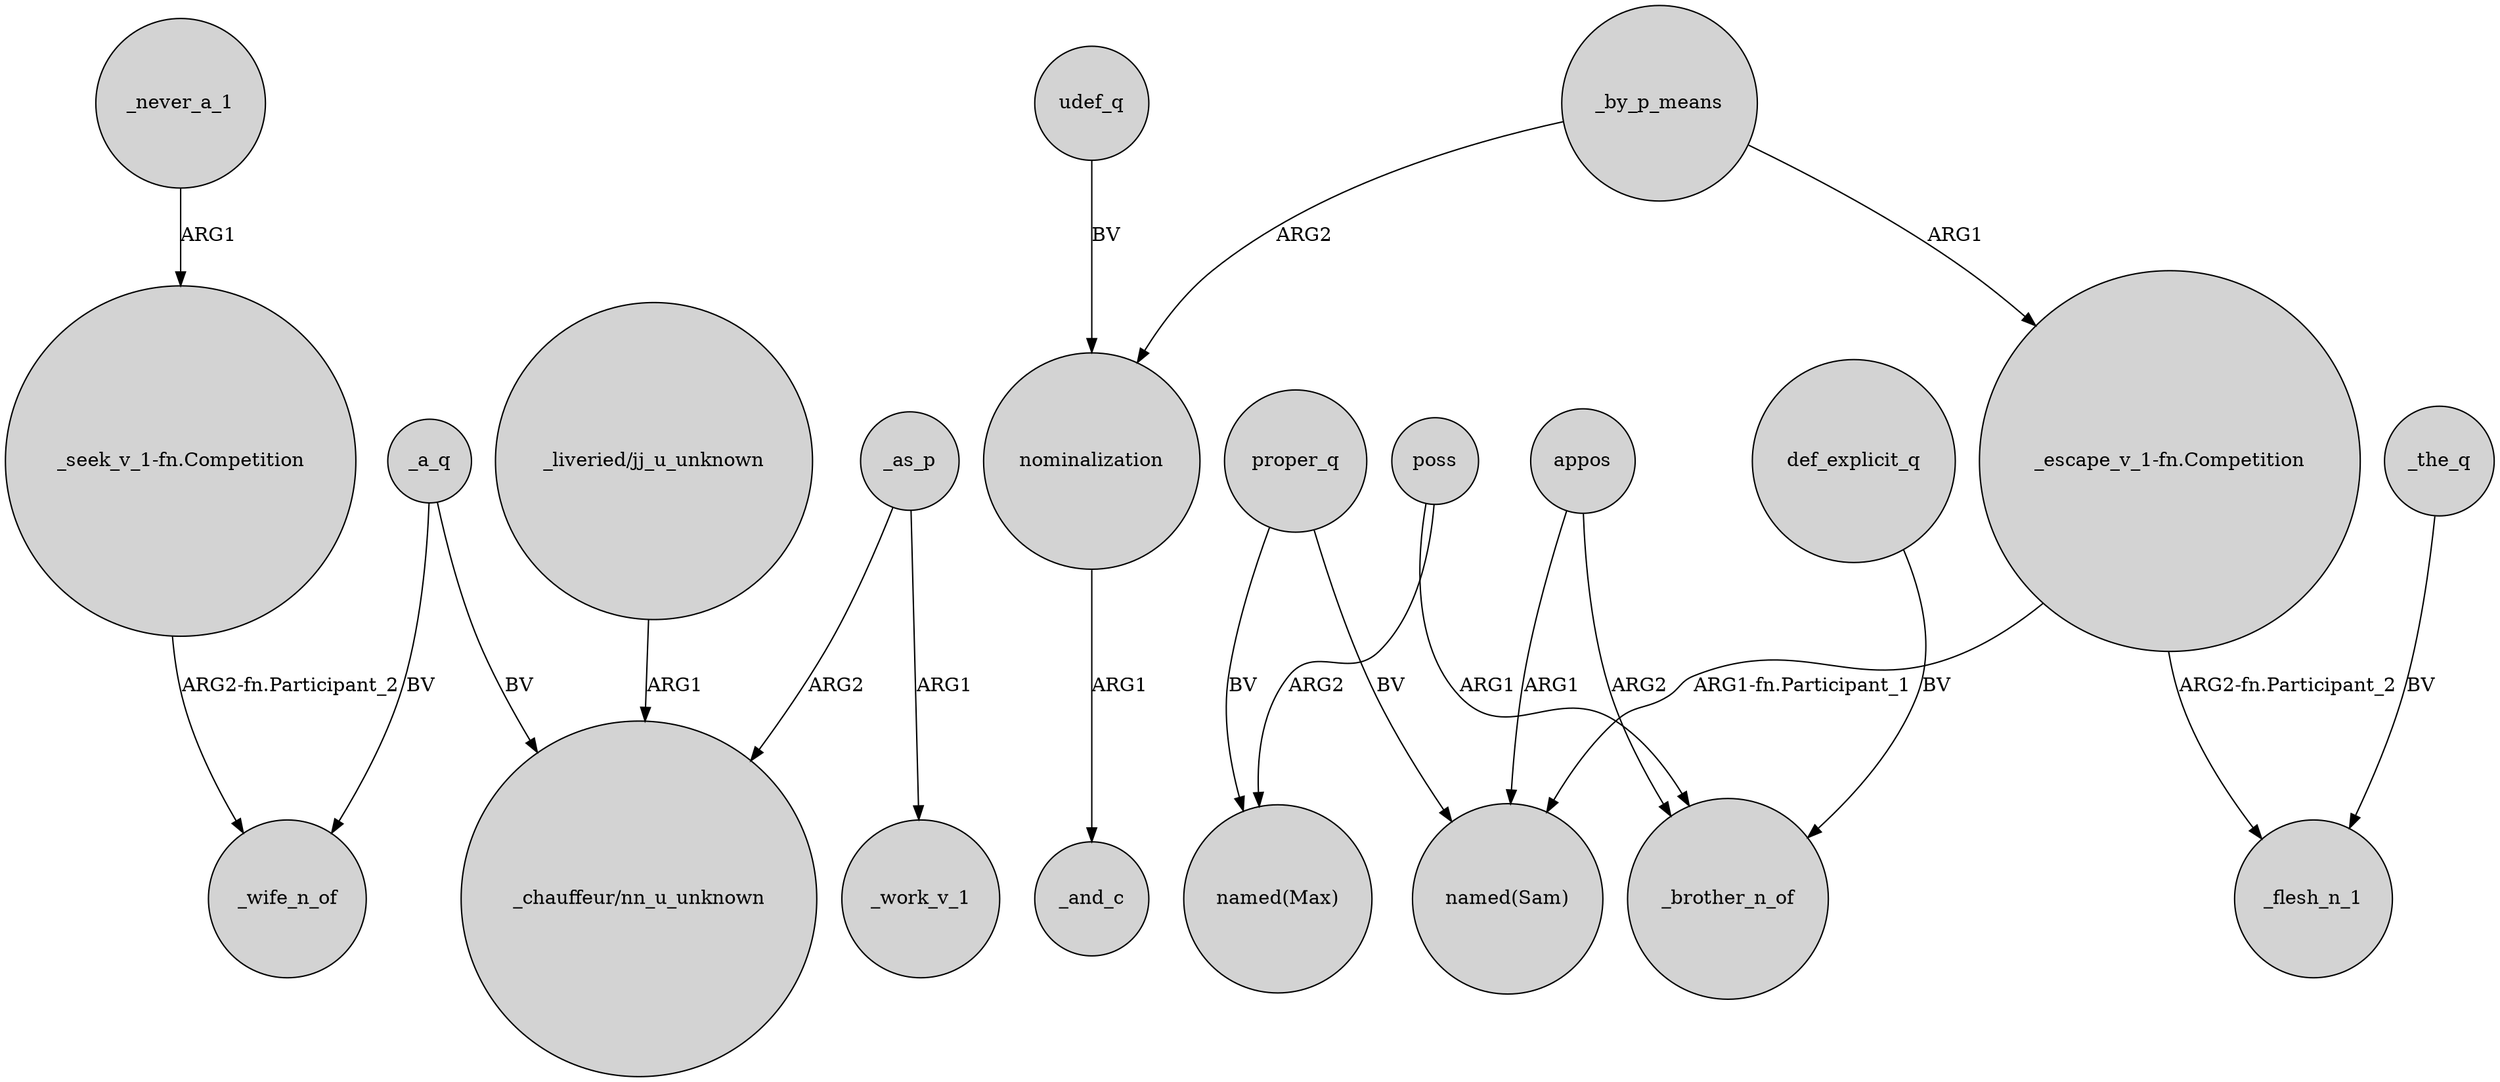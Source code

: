 digraph {
	node [shape=circle style=filled]
	_a_q -> _wife_n_of [label=BV]
	_as_p -> _work_v_1 [label=ARG1]
	poss -> "named(Max)" [label=ARG2]
	udef_q -> nominalization [label=BV]
	_as_p -> "_chauffeur/nn_u_unknown" [label=ARG2]
	"_escape_v_1-fn.Competition" -> _flesh_n_1 [label="ARG2-fn.Participant_2"]
	_a_q -> "_chauffeur/nn_u_unknown" [label=BV]
	_never_a_1 -> "_seek_v_1-fn.Competition" [label=ARG1]
	proper_q -> "named(Max)" [label=BV]
	nominalization -> _and_c [label=ARG1]
	poss -> _brother_n_of [label=ARG1]
	"_escape_v_1-fn.Competition" -> "named(Sam)" [label="ARG1-fn.Participant_1"]
	_by_p_means -> nominalization [label=ARG2]
	"_seek_v_1-fn.Competition" -> _wife_n_of [label="ARG2-fn.Participant_2"]
	def_explicit_q -> _brother_n_of [label=BV]
	appos -> "named(Sam)" [label=ARG1]
	_the_q -> _flesh_n_1 [label=BV]
	proper_q -> "named(Sam)" [label=BV]
	appos -> _brother_n_of [label=ARG2]
	_by_p_means -> "_escape_v_1-fn.Competition" [label=ARG1]
	"_liveried/jj_u_unknown" -> "_chauffeur/nn_u_unknown" [label=ARG1]
}
